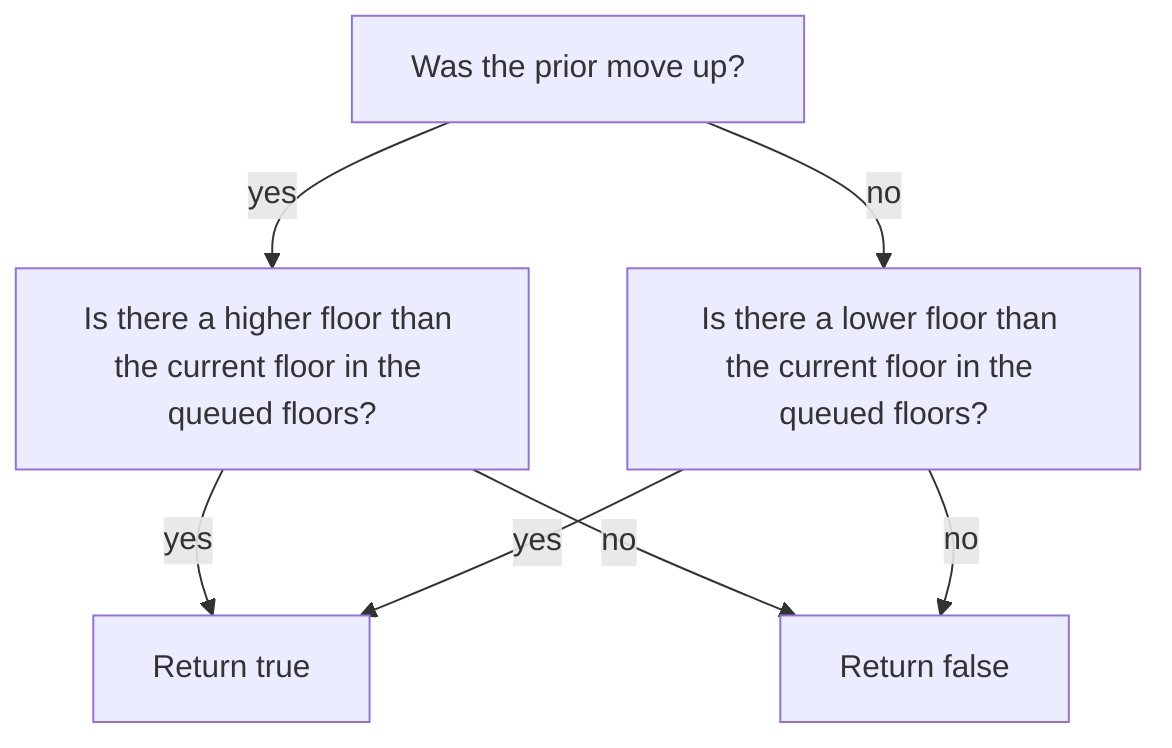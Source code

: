 flowchart TD
    A["Was the prior move up?"]
    B["Is there a higher floor than the current floor in the queued floors?"]
    C["Return true"]
    D["Return false"]
    E["Is there a lower floor than the current floor in the queued floors?"]
    A -->|yes| B
    A -->|no| E
    B -->|yes| C
    B -->|no| D
    E -->|yes| C
    E -->|no| D